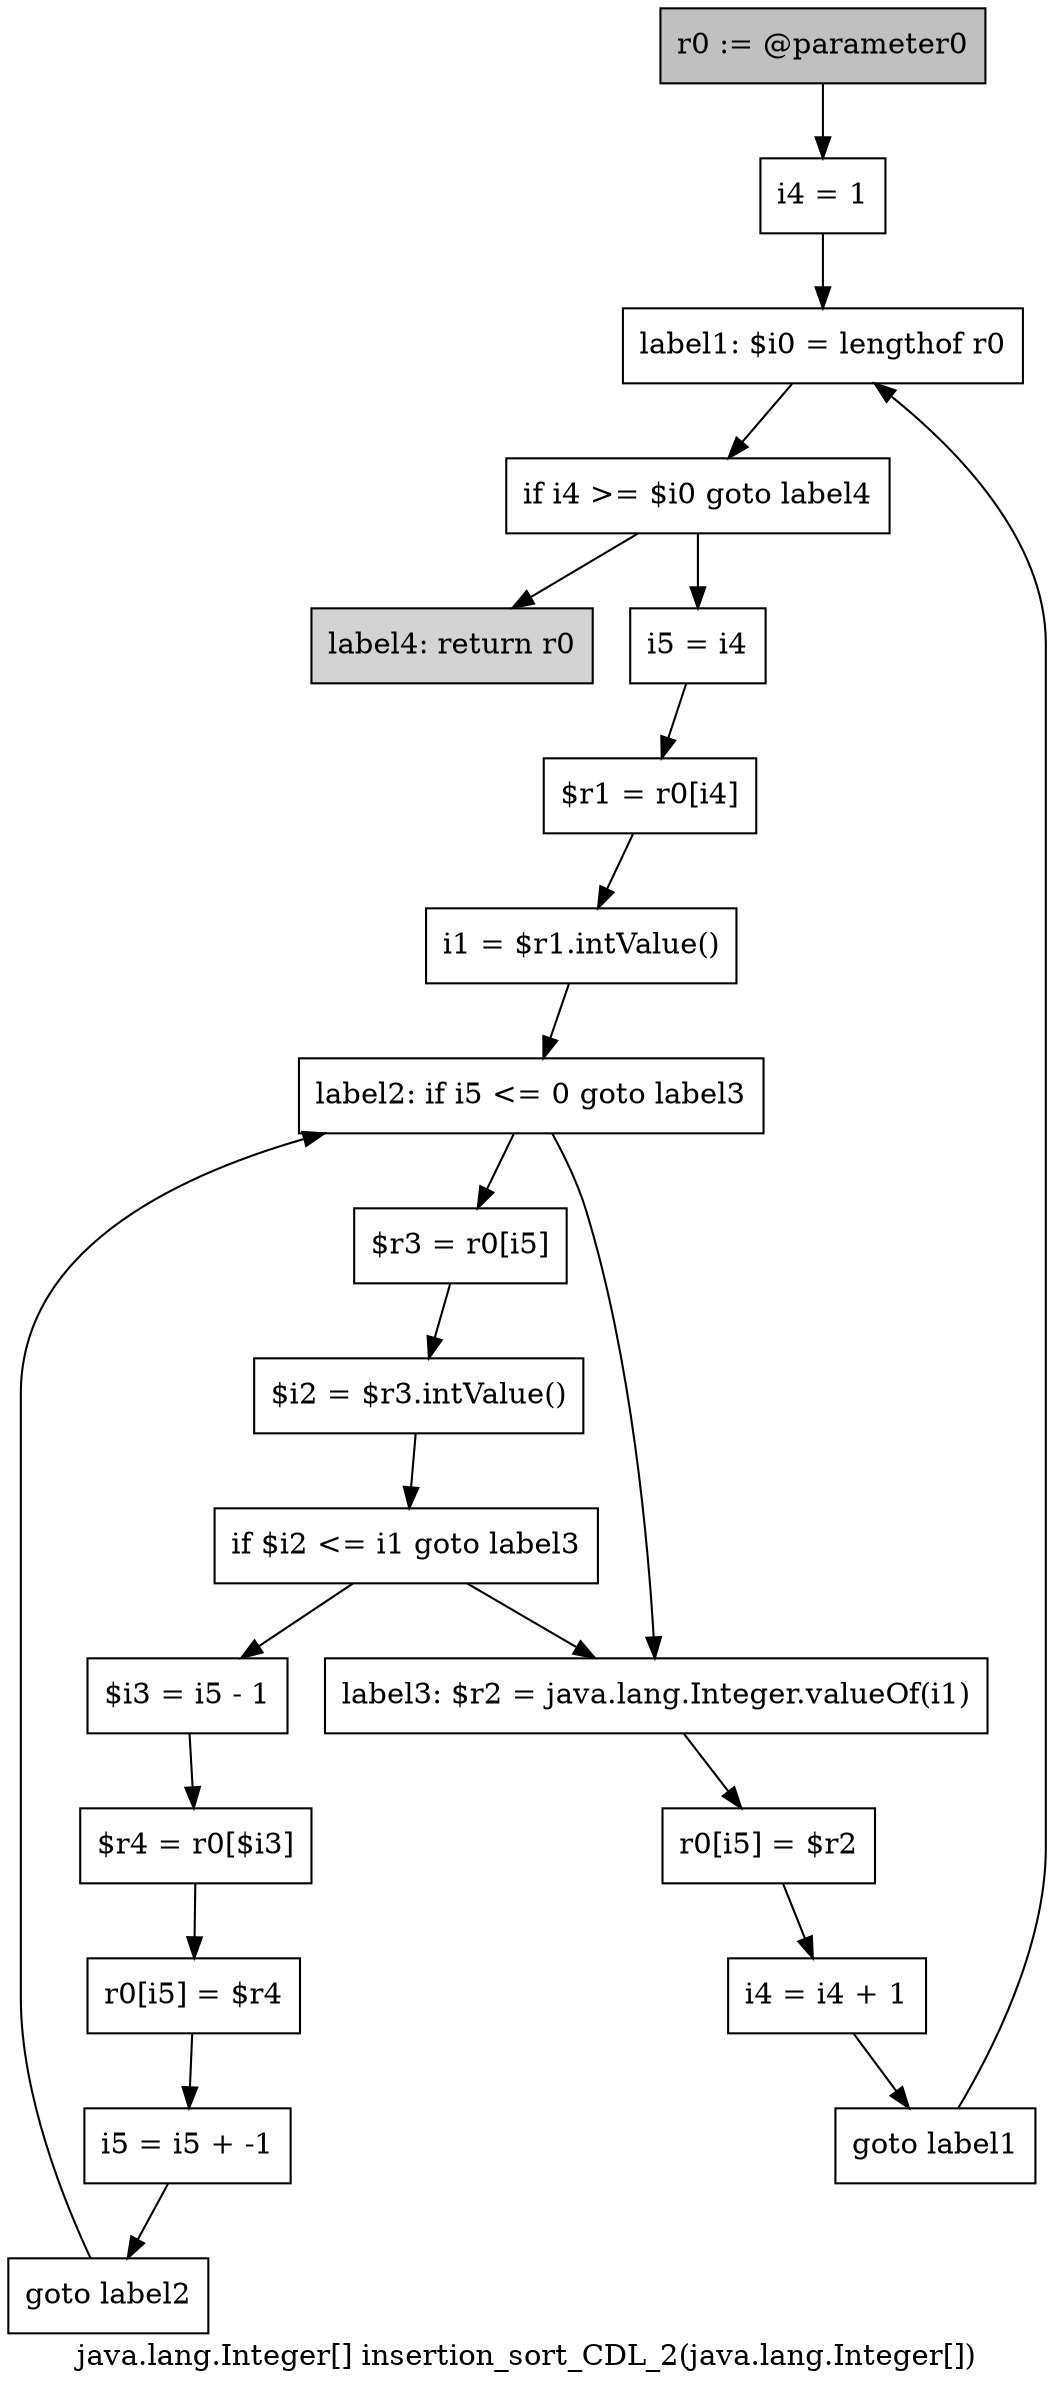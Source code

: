 digraph "java.lang.Integer[] insertion_sort_CDL_2(java.lang.Integer[])" {
    label="java.lang.Integer[] insertion_sort_CDL_2(java.lang.Integer[])";
    node [shape=box];
    "0" [style=filled,fillcolor=gray,label="r0 := @parameter0",];
    "1" [label="i4 = 1",];
    "0"->"1";
    "2" [label="label1: $i0 = lengthof r0",];
    "1"->"2";
    "3" [label="if i4 >= $i0 goto label4",];
    "2"->"3";
    "4" [label="i5 = i4",];
    "3"->"4";
    "20" [style=filled,fillcolor=lightgray,label="label4: return r0",];
    "3"->"20";
    "5" [label="$r1 = r0[i4]",];
    "4"->"5";
    "6" [label="i1 = $r1.intValue()",];
    "5"->"6";
    "7" [label="label2: if i5 <= 0 goto label3",];
    "6"->"7";
    "8" [label="$r3 = r0[i5]",];
    "7"->"8";
    "16" [label="label3: $r2 = java.lang.Integer.valueOf(i1)",];
    "7"->"16";
    "9" [label="$i2 = $r3.intValue()",];
    "8"->"9";
    "10" [label="if $i2 <= i1 goto label3",];
    "9"->"10";
    "11" [label="$i3 = i5 - 1",];
    "10"->"11";
    "10"->"16";
    "12" [label="$r4 = r0[$i3]",];
    "11"->"12";
    "13" [label="r0[i5] = $r4",];
    "12"->"13";
    "14" [label="i5 = i5 + -1",];
    "13"->"14";
    "15" [label="goto label2",];
    "14"->"15";
    "15"->"7";
    "17" [label="r0[i5] = $r2",];
    "16"->"17";
    "18" [label="i4 = i4 + 1",];
    "17"->"18";
    "19" [label="goto label1",];
    "18"->"19";
    "19"->"2";
}
